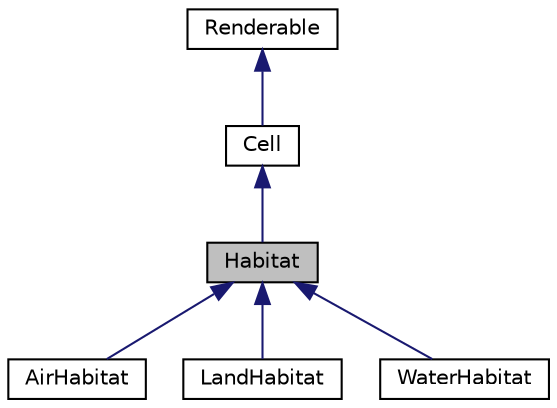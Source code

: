 digraph "Habitat"
{
  edge [fontname="Helvetica",fontsize="10",labelfontname="Helvetica",labelfontsize="10"];
  node [fontname="Helvetica",fontsize="10",shape=record];
  Node1 [label="Habitat",height=0.2,width=0.4,color="black", fillcolor="grey75", style="filled", fontcolor="black"];
  Node2 -> Node1 [dir="back",color="midnightblue",fontsize="10",style="solid",fontname="Helvetica"];
  Node2 [label="Cell",height=0.2,width=0.4,color="black", fillcolor="white", style="filled",URL="$classCell.html"];
  Node3 -> Node2 [dir="back",color="midnightblue",fontsize="10",style="solid",fontname="Helvetica"];
  Node3 [label="Renderable",height=0.2,width=0.4,color="black", fillcolor="white", style="filled",URL="$classRenderable.html"];
  Node1 -> Node4 [dir="back",color="midnightblue",fontsize="10",style="solid",fontname="Helvetica"];
  Node4 [label="AirHabitat",height=0.2,width=0.4,color="black", fillcolor="white", style="filled",URL="$classAirHabitat.html"];
  Node1 -> Node5 [dir="back",color="midnightblue",fontsize="10",style="solid",fontname="Helvetica"];
  Node5 [label="LandHabitat",height=0.2,width=0.4,color="black", fillcolor="white", style="filled",URL="$classLandHabitat.html"];
  Node1 -> Node6 [dir="back",color="midnightblue",fontsize="10",style="solid",fontname="Helvetica"];
  Node6 [label="WaterHabitat",height=0.2,width=0.4,color="black", fillcolor="white", style="filled",URL="$classWaterHabitat.html"];
}
